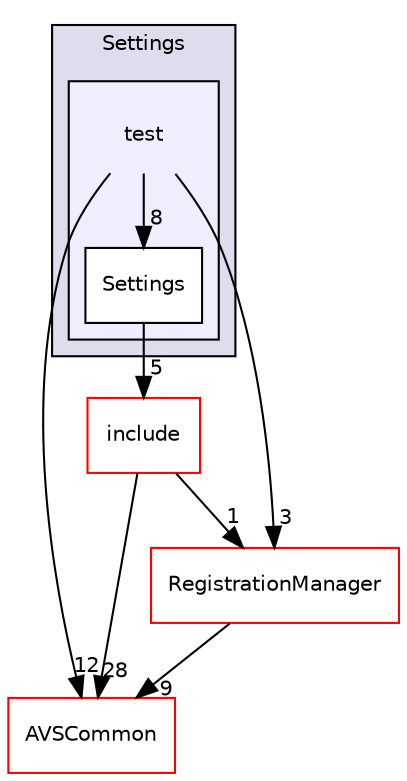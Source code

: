 digraph "/home/ANT.AMAZON.COM/womw/workplace/1.19_release/doxy/avs-device-sdk/Settings/test" {
  compound=true
  node [ fontsize="10", fontname="Helvetica"];
  edge [ labelfontsize="10", labelfontname="Helvetica"];
  subgraph clusterdir_8ae0dd75af039a94f4269584fb8eef13 {
    graph [ bgcolor="#ddddee", pencolor="black", label="Settings" fontname="Helvetica", fontsize="10", URL="dir_8ae0dd75af039a94f4269584fb8eef13.html"]
  subgraph clusterdir_99d77744d65312941b5eb82009999c89 {
    graph [ bgcolor="#eeeeff", pencolor="black", label="" URL="dir_99d77744d65312941b5eb82009999c89.html"];
    dir_99d77744d65312941b5eb82009999c89 [shape=plaintext label="test"];
    dir_d0a625497781291379b4be77639d7bd3 [shape=box label="Settings" color="black" fillcolor="white" style="filled" URL="dir_d0a625497781291379b4be77639d7bd3.html"];
  }
  }
  dir_13e65effb2bde530b17b3d5eefcd0266 [shape=box label="AVSCommon" fillcolor="white" style="filled" color="red" URL="dir_13e65effb2bde530b17b3d5eefcd0266.html"];
  dir_432cbbb5245314b613ff1e5a0d6316fd [shape=box label="include" fillcolor="white" style="filled" color="red" URL="dir_432cbbb5245314b613ff1e5a0d6316fd.html"];
  dir_b14333b5607b47fe7356eaa790107bd3 [shape=box label="RegistrationManager" fillcolor="white" style="filled" color="red" URL="dir_b14333b5607b47fe7356eaa790107bd3.html"];
  dir_99d77744d65312941b5eb82009999c89->dir_d0a625497781291379b4be77639d7bd3 [headlabel="8", labeldistance=1.5 headhref="dir_000383_000384.html"];
  dir_99d77744d65312941b5eb82009999c89->dir_13e65effb2bde530b17b3d5eefcd0266 [headlabel="12", labeldistance=1.5 headhref="dir_000383_000017.html"];
  dir_99d77744d65312941b5eb82009999c89->dir_b14333b5607b47fe7356eaa790107bd3 [headlabel="3", labeldistance=1.5 headhref="dir_000383_000361.html"];
  dir_d0a625497781291379b4be77639d7bd3->dir_432cbbb5245314b613ff1e5a0d6316fd [headlabel="5", labeldistance=1.5 headhref="dir_000384_000376.html"];
  dir_432cbbb5245314b613ff1e5a0d6316fd->dir_13e65effb2bde530b17b3d5eefcd0266 [headlabel="28", labeldistance=1.5 headhref="dir_000376_000017.html"];
  dir_432cbbb5245314b613ff1e5a0d6316fd->dir_b14333b5607b47fe7356eaa790107bd3 [headlabel="1", labeldistance=1.5 headhref="dir_000376_000361.html"];
  dir_b14333b5607b47fe7356eaa790107bd3->dir_13e65effb2bde530b17b3d5eefcd0266 [headlabel="9", labeldistance=1.5 headhref="dir_000361_000017.html"];
}
